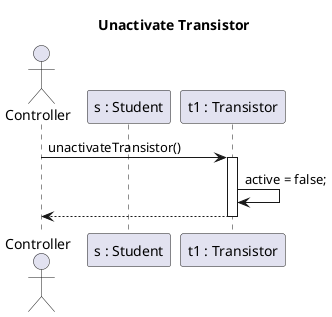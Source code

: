 @startuml unactivate_transistor
title Unactivate Transistor

actor Controller as c order 10
participant "t1 : Transistor" as Transistor order 30
participant "s : Student" as Student order 20

c -> Transistor : unactivateTransistor()
activate Transistor

    Transistor -> Transistor : active = false;

    c <-- Transistor
deactivate Transistor




@enduml
